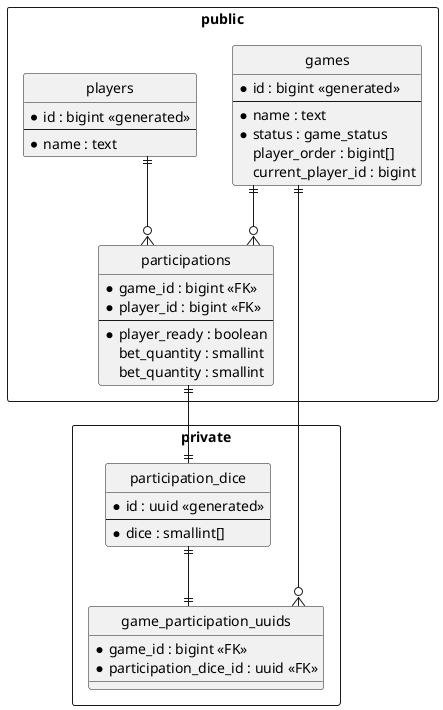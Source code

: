 @startuml db
' hide the spot
hide circle

' avoid problems with angled crows feet
skinparam linetype ortho

package public <<Rectangle>> {
  entity games {
    *id : bigint <<generated>>
    --
    *name : text
    *status : game_status
    player_order : bigint[]
    current_player_id : bigint
  }
  
  entity players {
    *id : bigint <<generated>>
    --
    *name : text
  }
  
  entity participations {
    *game_id : bigint <<FK>>
    *player_id : bigint <<FK>>
    --
    *player_ready : boolean
    bet_quantity : smallint
    bet_quantity : smallint
  }
}

package private <<Rectangle>> {
  entity participation_dice {
    *id : uuid <<generated>>
    --
    *dice : smallint[]
  }
  
  entity game_participation_uuids {
    *game_id : bigint <<FK>>
    *participation_dice_id : uuid <<FK>>
  }
}

games ||--o{ participations
players ||--o{ participations
participations ||--|| participation_dice
game_participation_uuids }o--|| games
participation_dice ||--|| game_participation_uuids
@enduml